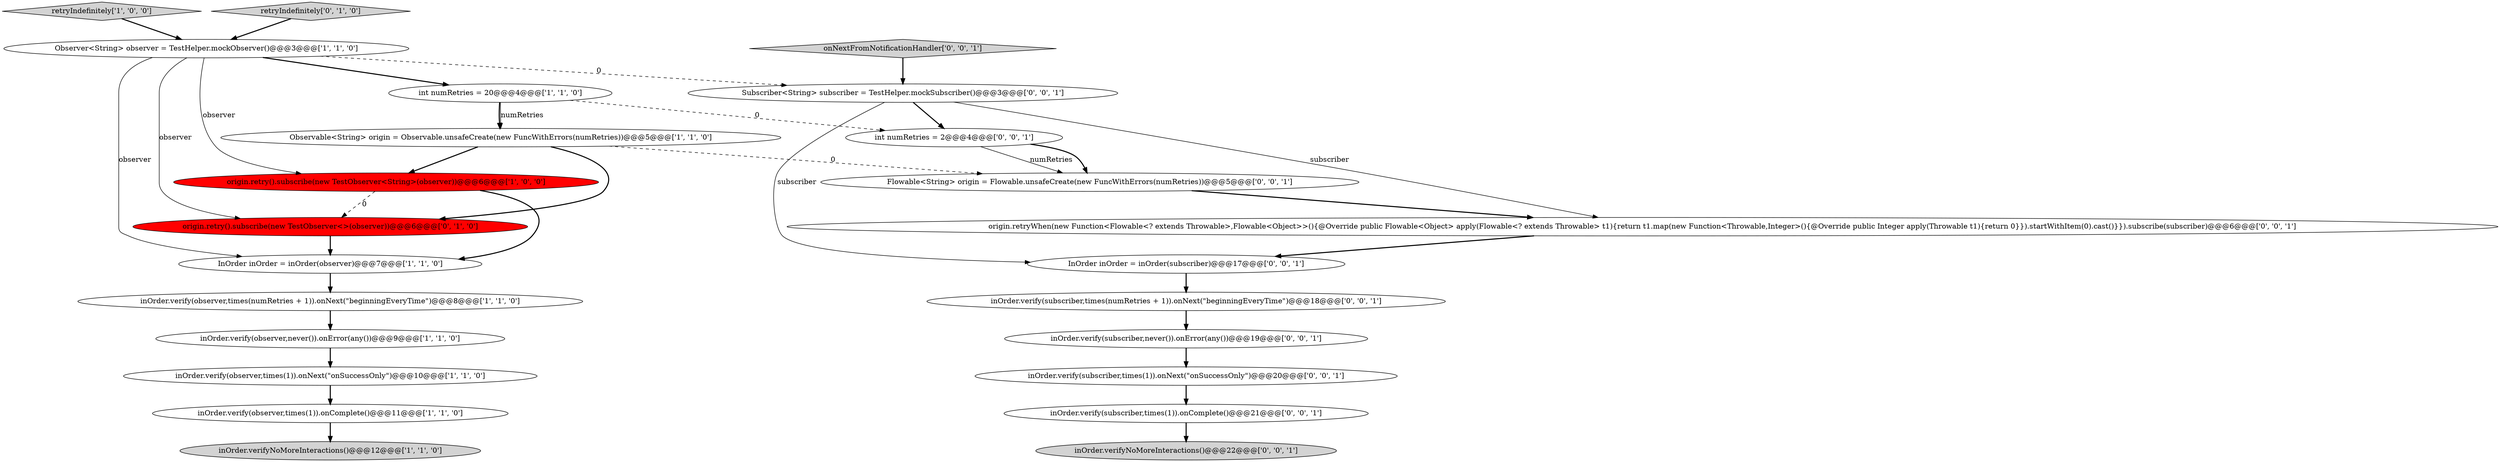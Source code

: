 digraph {
21 [style = filled, label = "Subscriber<String> subscriber = TestHelper.mockSubscriber()@@@3@@@['0', '0', '1']", fillcolor = white, shape = ellipse image = "AAA0AAABBB3BBB"];
14 [style = filled, label = "onNextFromNotificationHandler['0', '0', '1']", fillcolor = lightgray, shape = diamond image = "AAA0AAABBB3BBB"];
3 [style = filled, label = "Observer<String> observer = TestHelper.mockObserver()@@@3@@@['1', '1', '0']", fillcolor = white, shape = ellipse image = "AAA0AAABBB1BBB"];
20 [style = filled, label = "Flowable<String> origin = Flowable.unsafeCreate(new FuncWithErrors(numRetries))@@@5@@@['0', '0', '1']", fillcolor = white, shape = ellipse image = "AAA0AAABBB3BBB"];
22 [style = filled, label = "InOrder inOrder = inOrder(subscriber)@@@17@@@['0', '0', '1']", fillcolor = white, shape = ellipse image = "AAA0AAABBB3BBB"];
10 [style = filled, label = "inOrder.verify(observer,times(1)).onComplete()@@@11@@@['1', '1', '0']", fillcolor = white, shape = ellipse image = "AAA0AAABBB1BBB"];
17 [style = filled, label = "int numRetries = 2@@@4@@@['0', '0', '1']", fillcolor = white, shape = ellipse image = "AAA0AAABBB3BBB"];
9 [style = filled, label = "int numRetries = 20@@@4@@@['1', '1', '0']", fillcolor = white, shape = ellipse image = "AAA0AAABBB1BBB"];
2 [style = filled, label = "inOrder.verifyNoMoreInteractions()@@@12@@@['1', '1', '0']", fillcolor = lightgray, shape = ellipse image = "AAA0AAABBB1BBB"];
19 [style = filled, label = "inOrder.verify(subscriber,times(1)).onNext(\"onSuccessOnly\")@@@20@@@['0', '0', '1']", fillcolor = white, shape = ellipse image = "AAA0AAABBB3BBB"];
1 [style = filled, label = "inOrder.verify(observer,times(1)).onNext(\"onSuccessOnly\")@@@10@@@['1', '1', '0']", fillcolor = white, shape = ellipse image = "AAA0AAABBB1BBB"];
0 [style = filled, label = "retryIndefinitely['1', '0', '0']", fillcolor = lightgray, shape = diamond image = "AAA0AAABBB1BBB"];
11 [style = filled, label = "origin.retry().subscribe(new TestObserver<>(observer))@@@6@@@['0', '1', '0']", fillcolor = red, shape = ellipse image = "AAA1AAABBB2BBB"];
8 [style = filled, label = "InOrder inOrder = inOrder(observer)@@@7@@@['1', '1', '0']", fillcolor = white, shape = ellipse image = "AAA0AAABBB1BBB"];
16 [style = filled, label = "inOrder.verify(subscriber,never()).onError(any())@@@19@@@['0', '0', '1']", fillcolor = white, shape = ellipse image = "AAA0AAABBB3BBB"];
18 [style = filled, label = "inOrder.verifyNoMoreInteractions()@@@22@@@['0', '0', '1']", fillcolor = lightgray, shape = ellipse image = "AAA0AAABBB3BBB"];
12 [style = filled, label = "retryIndefinitely['0', '1', '0']", fillcolor = lightgray, shape = diamond image = "AAA0AAABBB2BBB"];
15 [style = filled, label = "origin.retryWhen(new Function<Flowable<? extends Throwable>,Flowable<Object>>(){@Override public Flowable<Object> apply(Flowable<? extends Throwable> t1){return t1.map(new Function<Throwable,Integer>(){@Override public Integer apply(Throwable t1){return 0}}).startWithItem(0).cast()}}).subscribe(subscriber)@@@6@@@['0', '0', '1']", fillcolor = white, shape = ellipse image = "AAA0AAABBB3BBB"];
7 [style = filled, label = "inOrder.verify(observer,times(numRetries + 1)).onNext(\"beginningEveryTime\")@@@8@@@['1', '1', '0']", fillcolor = white, shape = ellipse image = "AAA0AAABBB1BBB"];
13 [style = filled, label = "inOrder.verify(subscriber,times(1)).onComplete()@@@21@@@['0', '0', '1']", fillcolor = white, shape = ellipse image = "AAA0AAABBB3BBB"];
4 [style = filled, label = "origin.retry().subscribe(new TestObserver<String>(observer))@@@6@@@['1', '0', '0']", fillcolor = red, shape = ellipse image = "AAA1AAABBB1BBB"];
23 [style = filled, label = "inOrder.verify(subscriber,times(numRetries + 1)).onNext(\"beginningEveryTime\")@@@18@@@['0', '0', '1']", fillcolor = white, shape = ellipse image = "AAA0AAABBB3BBB"];
6 [style = filled, label = "Observable<String> origin = Observable.unsafeCreate(new FuncWithErrors(numRetries))@@@5@@@['1', '1', '0']", fillcolor = white, shape = ellipse image = "AAA0AAABBB1BBB"];
5 [style = filled, label = "inOrder.verify(observer,never()).onError(any())@@@9@@@['1', '1', '0']", fillcolor = white, shape = ellipse image = "AAA0AAABBB1BBB"];
0->3 [style = bold, label=""];
21->15 [style = solid, label="subscriber"];
9->6 [style = solid, label="numRetries"];
23->16 [style = bold, label=""];
21->22 [style = solid, label="subscriber"];
3->21 [style = dashed, label="0"];
6->20 [style = dashed, label="0"];
16->19 [style = bold, label=""];
22->23 [style = bold, label=""];
8->7 [style = bold, label=""];
15->22 [style = bold, label=""];
9->6 [style = bold, label=""];
3->9 [style = bold, label=""];
3->8 [style = solid, label="observer"];
6->4 [style = bold, label=""];
5->1 [style = bold, label=""];
7->5 [style = bold, label=""];
19->13 [style = bold, label=""];
6->11 [style = bold, label=""];
9->17 [style = dashed, label="0"];
3->4 [style = solid, label="observer"];
4->8 [style = bold, label=""];
11->8 [style = bold, label=""];
10->2 [style = bold, label=""];
3->11 [style = solid, label="observer"];
12->3 [style = bold, label=""];
17->20 [style = solid, label="numRetries"];
4->11 [style = dashed, label="0"];
1->10 [style = bold, label=""];
20->15 [style = bold, label=""];
21->17 [style = bold, label=""];
14->21 [style = bold, label=""];
13->18 [style = bold, label=""];
17->20 [style = bold, label=""];
}
